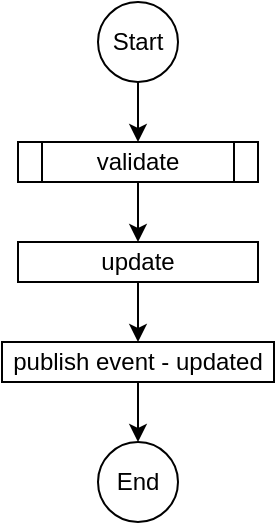<mxfile version="13.1.2" type="device"><diagram id="16zbA35T7pYEZEbXiEBK" name="Page-1"><mxGraphModel dx="1422" dy="762" grid="1" gridSize="10" guides="1" tooltips="1" connect="1" arrows="1" fold="1" page="1" pageScale="1" pageWidth="827" pageHeight="1169" math="0" shadow="0"><root><mxCell id="0"/><mxCell id="1" parent="0"/><mxCell id="Tu5YDWu76Gg38J_M0nvo-1" value="Start" style="ellipse;whiteSpace=wrap;html=1;aspect=fixed;" vertex="1" parent="1"><mxGeometry x="394" y="40" width="40" height="40" as="geometry"/></mxCell><mxCell id="Tu5YDWu76Gg38J_M0nvo-2" style="edgeStyle=orthogonalEdgeStyle;rounded=0;orthogonalLoop=1;jettySize=auto;html=1;exitX=0.5;exitY=1;exitDx=0;exitDy=0;" edge="1" parent="1" source="Tu5YDWu76Gg38J_M0nvo-1" target="Tu5YDWu76Gg38J_M0nvo-4"><mxGeometry relative="1" as="geometry"><mxPoint x="414.0" y="160.0" as="targetPoint"/><mxPoint x="414" y="130.0" as="sourcePoint"/></mxGeometry></mxCell><mxCell id="Tu5YDWu76Gg38J_M0nvo-3" style="edgeStyle=orthogonalEdgeStyle;rounded=0;orthogonalLoop=1;jettySize=auto;html=1;entryX=0.5;entryY=0;entryDx=0;entryDy=0;" edge="1" parent="1" source="Tu5YDWu76Gg38J_M0nvo-4"><mxGeometry relative="1" as="geometry"><mxPoint x="414" y="160.0" as="targetPoint"/></mxGeometry></mxCell><mxCell id="Tu5YDWu76Gg38J_M0nvo-4" value="&lt;span&gt;validate&lt;/span&gt;" style="shape=process;whiteSpace=wrap;html=1;backgroundOutline=1;" vertex="1" parent="1"><mxGeometry x="354" y="110" width="120" height="20" as="geometry"/></mxCell><mxCell id="Tu5YDWu76Gg38J_M0nvo-5" style="edgeStyle=orthogonalEdgeStyle;rounded=0;orthogonalLoop=1;jettySize=auto;html=1;entryX=0.5;entryY=0;entryDx=0;entryDy=0;" edge="1" parent="1" target="Tu5YDWu76Gg38J_M0nvo-8"><mxGeometry relative="1" as="geometry"><mxPoint x="414" y="210" as="targetPoint"/><mxPoint x="414" y="180.0" as="sourcePoint"/></mxGeometry></mxCell><mxCell id="Tu5YDWu76Gg38J_M0nvo-6" value="End" style="ellipse;whiteSpace=wrap;html=1;aspect=fixed;" vertex="1" parent="1"><mxGeometry x="394" y="260" width="40" height="40" as="geometry"/></mxCell><mxCell id="Tu5YDWu76Gg38J_M0nvo-9" style="edgeStyle=orthogonalEdgeStyle;rounded=0;orthogonalLoop=1;jettySize=auto;html=1;entryX=0.5;entryY=0;entryDx=0;entryDy=0;" edge="1" parent="1" source="Tu5YDWu76Gg38J_M0nvo-8" target="Tu5YDWu76Gg38J_M0nvo-6"><mxGeometry relative="1" as="geometry"/></mxCell><mxCell id="Tu5YDWu76Gg38J_M0nvo-8" value="publish event - updated" style="rounded=0;whiteSpace=wrap;html=1;" vertex="1" parent="1"><mxGeometry x="346" y="210" width="136" height="20" as="geometry"/></mxCell><mxCell id="Tu5YDWu76Gg38J_M0nvo-10" value="update" style="rounded=0;whiteSpace=wrap;html=1;" vertex="1" parent="1"><mxGeometry x="354" y="160" width="120" height="20" as="geometry"/></mxCell></root></mxGraphModel></diagram></mxfile>